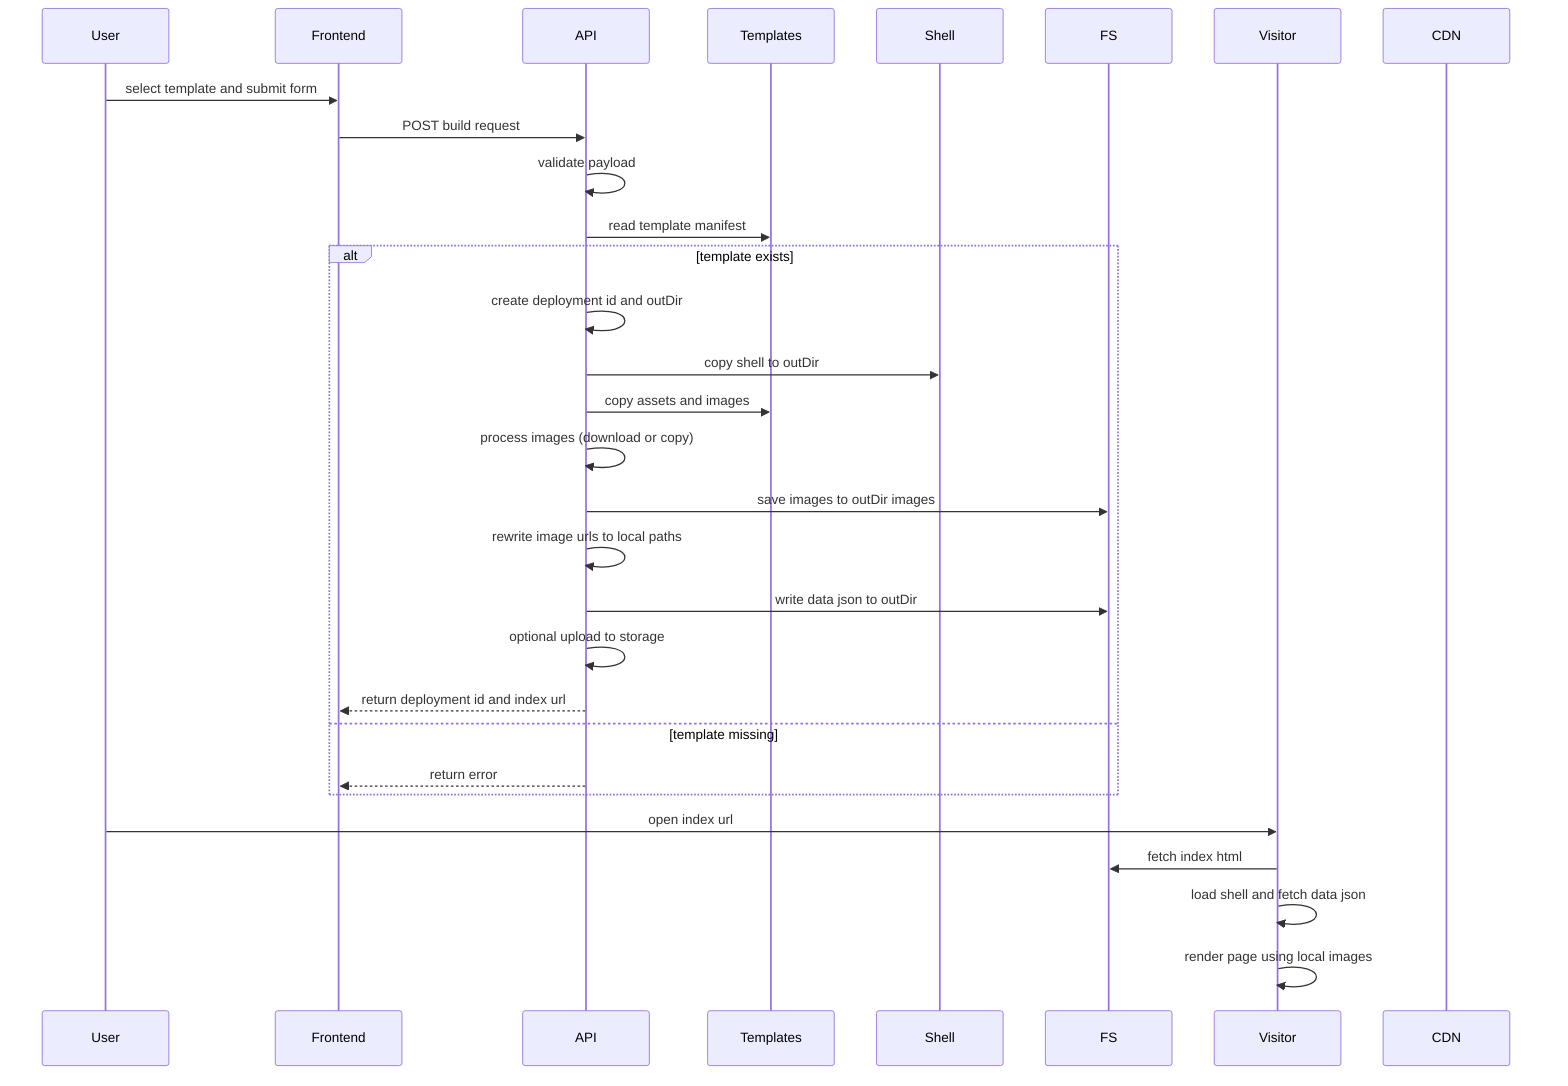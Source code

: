 sequenceDiagram
  participant User
  participant Frontend
  participant API
  participant Templates
  participant Shell
  participant FS
  participant Visitor
  participant CDN

  User->>Frontend: select template and submit form
  Frontend->>API: POST build request
  API->>API: validate payload
  API->>Templates: read template manifest
  alt template exists
    API->>API: create deployment id and outDir
    API->>Shell: copy shell to outDir
    API->>Templates: copy assets and images
    API->>API: process images (download or copy)
    API->>FS: save images to outDir images
    API->>API: rewrite image urls to local paths
    API->>FS: write data json to outDir
    API->>API: optional upload to storage
    API-->>Frontend: return deployment id and index url
  else template missing
    API-->>Frontend: return error
  end
  User->>Visitor: open index url
  Visitor->>FS: fetch index html
  Visitor->>Visitor: load shell and fetch data json
  Visitor->>Visitor: render page using local images